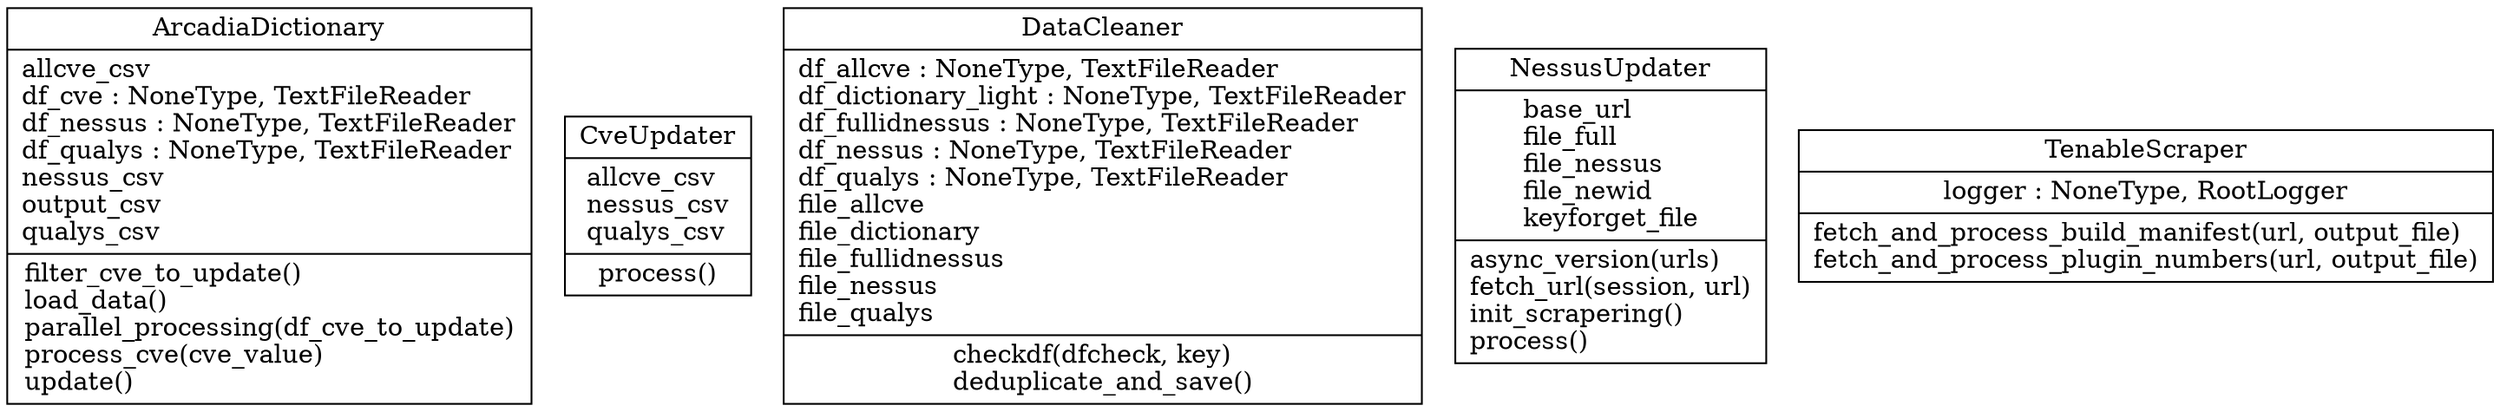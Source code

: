 digraph "classes_ArcadiaBE" {
rankdir=BT
charset="utf-8"
"BE.arcadia_dictionary.ArcadiaDictionary" [color="black", fontcolor="black", label=<{ArcadiaDictionary|allcve_csv<br ALIGN="LEFT"/>df_cve : NoneType, TextFileReader<br ALIGN="LEFT"/>df_nessus : NoneType, TextFileReader<br ALIGN="LEFT"/>df_qualys : NoneType, TextFileReader<br ALIGN="LEFT"/>nessus_csv<br ALIGN="LEFT"/>output_csv<br ALIGN="LEFT"/>qualys_csv<br ALIGN="LEFT"/>|filter_cve_to_update()<br ALIGN="LEFT"/>load_data()<br ALIGN="LEFT"/>parallel_processing(df_cve_to_update)<br ALIGN="LEFT"/>process_cve(cve_value)<br ALIGN="LEFT"/>update()<br ALIGN="LEFT"/>}>, shape="record", style="solid"];
"BE.cve_updater.CveUpdater" [color="black", fontcolor="black", label=<{CveUpdater|allcve_csv<br ALIGN="LEFT"/>nessus_csv<br ALIGN="LEFT"/>qualys_csv<br ALIGN="LEFT"/>|process()<br ALIGN="LEFT"/>}>, shape="record", style="solid"];
"BE.data_cleaner.DataCleaner" [color="black", fontcolor="black", label=<{DataCleaner|df_allcve : NoneType, TextFileReader<br ALIGN="LEFT"/>df_dictionary_light : NoneType, TextFileReader<br ALIGN="LEFT"/>df_fullidnessus : NoneType, TextFileReader<br ALIGN="LEFT"/>df_nessus : NoneType, TextFileReader<br ALIGN="LEFT"/>df_qualys : NoneType, TextFileReader<br ALIGN="LEFT"/>file_allcve<br ALIGN="LEFT"/>file_dictionary<br ALIGN="LEFT"/>file_fullidnessus<br ALIGN="LEFT"/>file_nessus<br ALIGN="LEFT"/>file_qualys<br ALIGN="LEFT"/>|checkdf(dfcheck, key)<br ALIGN="LEFT"/>deduplicate_and_save()<br ALIGN="LEFT"/>}>, shape="record", style="solid"];
"BE.plugin.nessus.update.NessusUpdater" [color="black", fontcolor="black", label=<{NessusUpdater|base_url<br ALIGN="LEFT"/>file_full<br ALIGN="LEFT"/>file_nessus<br ALIGN="LEFT"/>file_newid<br ALIGN="LEFT"/>keyforget_file<br ALIGN="LEFT"/>|async_version(urls)<br ALIGN="LEFT"/>fetch_url(session, url)<br ALIGN="LEFT"/>init_scrapering()<br ALIGN="LEFT"/>process()<br ALIGN="LEFT"/>}>, shape="record", style="solid"];
"BE.plugin.nessus.tenable_scraper.TenableScraper" [color="black", fontcolor="black", label=<{TenableScraper|logger : NoneType, RootLogger<br ALIGN="LEFT"/>|fetch_and_process_build_manifest(url, output_file)<br ALIGN="LEFT"/>fetch_and_process_plugin_numbers(url, output_file)<br ALIGN="LEFT"/>}>, shape="record", style="solid"];
}
